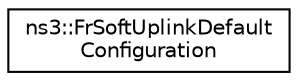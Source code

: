 digraph "Graphical Class Hierarchy"
{
 // LATEX_PDF_SIZE
  edge [fontname="Helvetica",fontsize="10",labelfontname="Helvetica",labelfontsize="10"];
  node [fontname="Helvetica",fontsize="10",shape=record];
  rankdir="LR";
  Node0 [label="ns3::FrSoftUplinkDefault\lConfiguration",height=0.2,width=0.4,color="black", fillcolor="white", style="filled",URL="$structns3_1_1_fr_soft_uplink_default_configuration.html",tooltip="soft uplink default configuration"];
}

